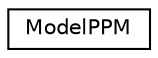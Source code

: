 digraph "Graphical Class Hierarchy"
{
 // LATEX_PDF_SIZE
  edge [fontname="Helvetica",fontsize="10",labelfontname="Helvetica",labelfontsize="10"];
  node [fontname="Helvetica",fontsize="10",shape=record];
  rankdir="LR";
  Node0 [label="ModelPPM",height=0.2,width=0.4,color="black", fillcolor="white", style="filled",URL="$classModelPPM.html",tooltip=" "];
}
